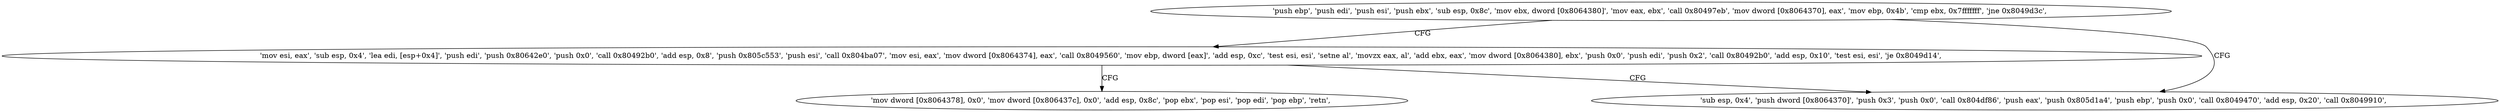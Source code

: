 digraph "func" {
"134520043" [label = "'push ebp', 'push edi', 'push esi', 'push ebx', 'sub esp, 0x8c', 'mov ebx, dword [0x8064380]', 'mov eax, ebx', 'call 0x80497eb', 'mov dword [0x8064370], eax', 'mov ebp, 0x4b', 'cmp ebx, 0x7fffffff', 'jne 0x8049d3c', " ]
"134520124" [label = "'mov esi, eax', 'sub esp, 0x4', 'lea edi, [esp+0x4]', 'push edi', 'push 0x80642e0', 'push 0x0', 'call 0x80492b0', 'add esp, 0x8', 'push 0x805c553', 'push esi', 'call 0x804ba07', 'mov esi, eax', 'mov dword [0x8064374], eax', 'call 0x8049560', 'mov ebp, dword [eax]', 'add esp, 0xc', 'test esi, esi', 'setne al', 'movzx eax, al', 'add ebx, eax', 'mov dword [0x8064380], ebx', 'push 0x0', 'push edi', 'push 0x2', 'call 0x80492b0', 'add esp, 0x10', 'test esi, esi', 'je 0x8049d14', " ]
"134520084" [label = "'sub esp, 0x4', 'push dword [0x8064370]', 'push 0x3', 'push 0x0', 'call 0x804df86', 'push eax', 'push 0x805d1a4', 'push ebp', 'push 0x0', 'call 0x8049470', 'add esp, 0x20', 'call 0x8049910', " ]
"134520210" [label = "'mov dword [0x8064378], 0x0', 'mov dword [0x806437c], 0x0', 'add esp, 0x8c', 'pop ebx', 'pop esi', 'pop edi', 'pop ebp', 'retn', " ]
"134520043" -> "134520124" [ label = "CFG" ]
"134520043" -> "134520084" [ label = "CFG" ]
"134520124" -> "134520084" [ label = "CFG" ]
"134520124" -> "134520210" [ label = "CFG" ]
}
